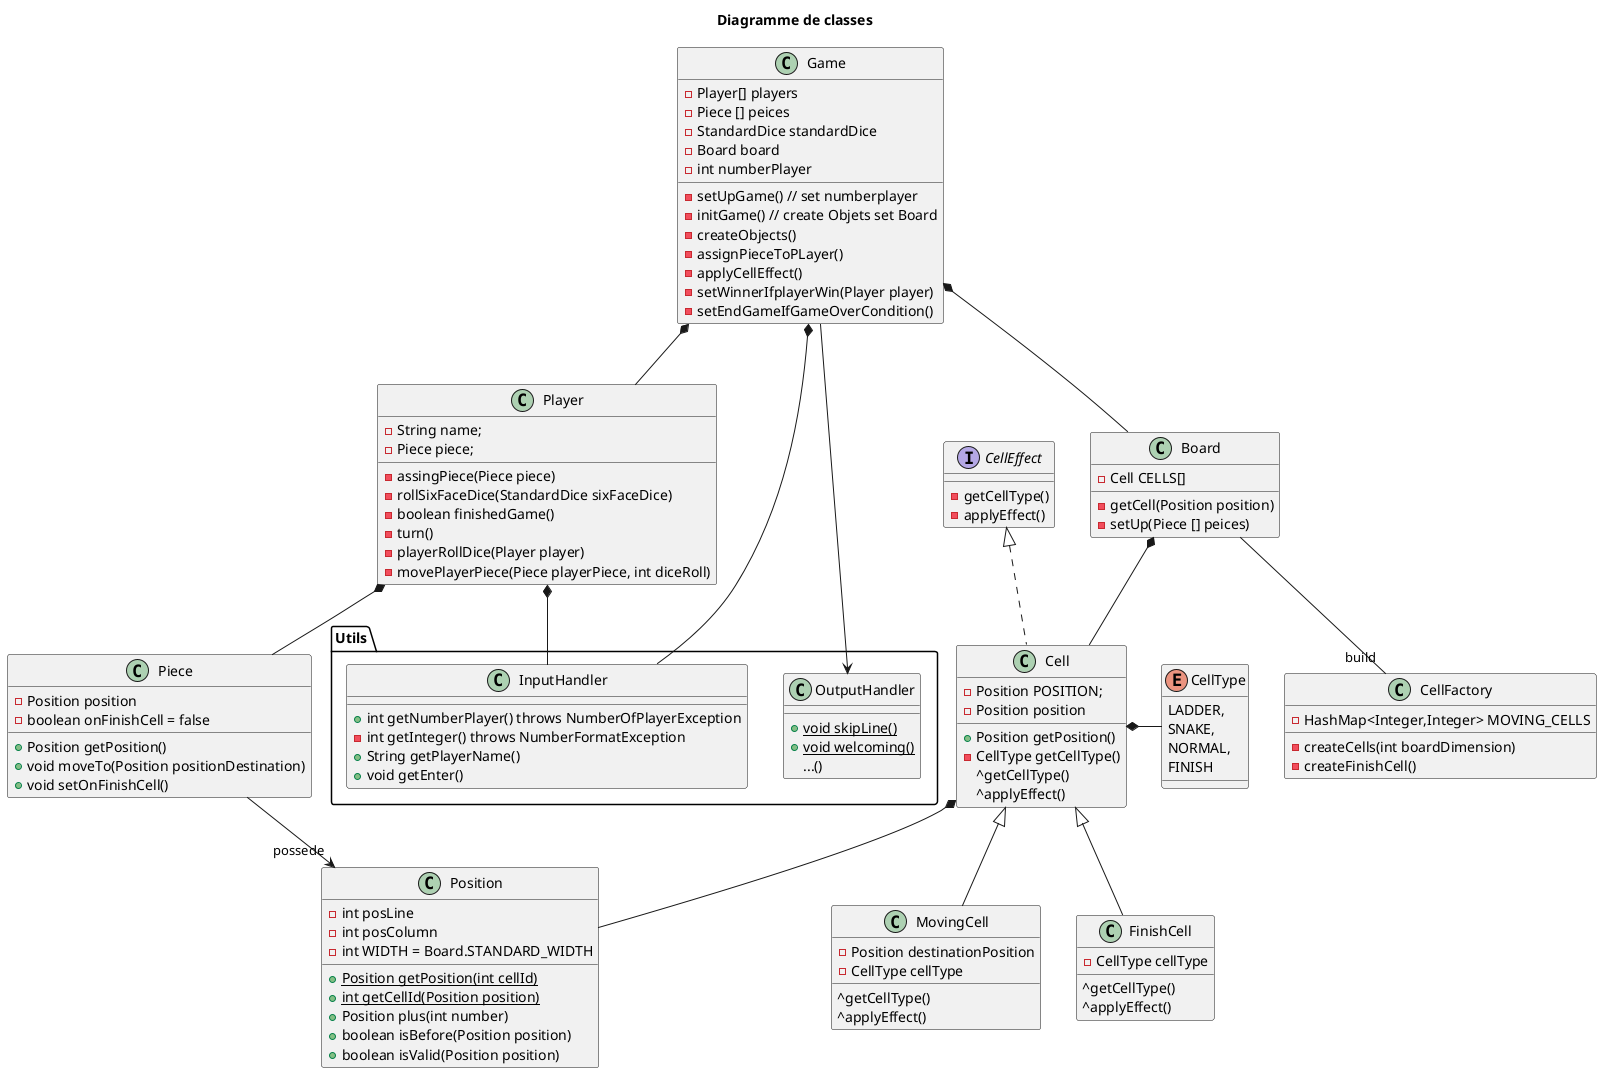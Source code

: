 @startuml

Title Diagramme de classes

class Game {
    -Player[] players
    -Piece [] peices
    -StandardDice standardDice
    -Board board
    -int numberPlayer

    -setUpGame() // set numberplayer
    -initGame() // create Objets set Board
    -createObjects()
    -assignPieceToPLayer()
    -applyCellEffect()
    -setWinnerIfplayerWin(Player player)
    -setEndGameIfGameOverCondition()
}

class Player {
    -String name;
    -Piece piece;

    -assingPiece(Piece piece)
    -rollSixFaceDice(StandardDice sixFaceDice)
    -boolean finishedGame()
    -turn()
    -playerRollDice(Player player)
    -movePlayerPiece(Piece playerPiece, int diceRoll)
}


class Cell {
    -Position POSITION;
    +Position getPosition()
}

class Position {
    -int posLine
    -int posColumn
    -int WIDTH = Board.STANDARD_WIDTH

    +{static} Position getPosition(int cellId)
    +{static} int getCellId(Position position)
    +Position plus(int number)
    +boolean isBefore(Position position)
    +boolean isValid(Position position)
}

class Piece {
    - Position position
    - boolean onFinishCell = false

    + Position getPosition()
    + void moveTo(Position positionDestination)
    + void setOnFinishCell()
}

package "Utils" {
    class InputHandler {
        + int getNumberPlayer() throws NumberOfPlayerException
        - int getInteger() throws NumberFormatException
        + String getPlayerName()
        + void getEnter()
    }

    class OutputHandler {
        + {static} void skipLine()
        + {static}  void welcoming()
        ...()
    }
}

class Cell implements CellEffect {
    -Position position
    -CellType getCellType()
    ^getCellType()
    ^applyEffect()
}

interface CellEffect {
    -getCellType()
    -applyEffect()
}

class MovingCell extends Cell  {
    - Position destinationPosition
    - CellType cellType
    ^getCellType()
    ^applyEffect()
}

class FinishCell extends Cell {
    - CellType cellType
    ^getCellType()
    ^applyEffect()
}

class Board {
    -Cell CELLS[]
    -getCell(Position position)
    -setUp(Piece [] peices)
}

class CellFactory {
    -HashMap<Integer,Integer> MOVING_CELLS
    -createCells(int boardDimension)
    -createFinishCell()
}

enum CellType {
    LADDER,
    SNAKE,
    NORMAL,
    FINISH
}

Board --"build" CellFactory
Cell *- CellType



Game *-- Board
Board *-- Cell
Game *-- Player
Cell *--Position
Piece ->"possede" Position
Player *-- Piece
Game --> OutputHandler
Game *-- InputHandler
Player *-- InputHandler

@enduml
